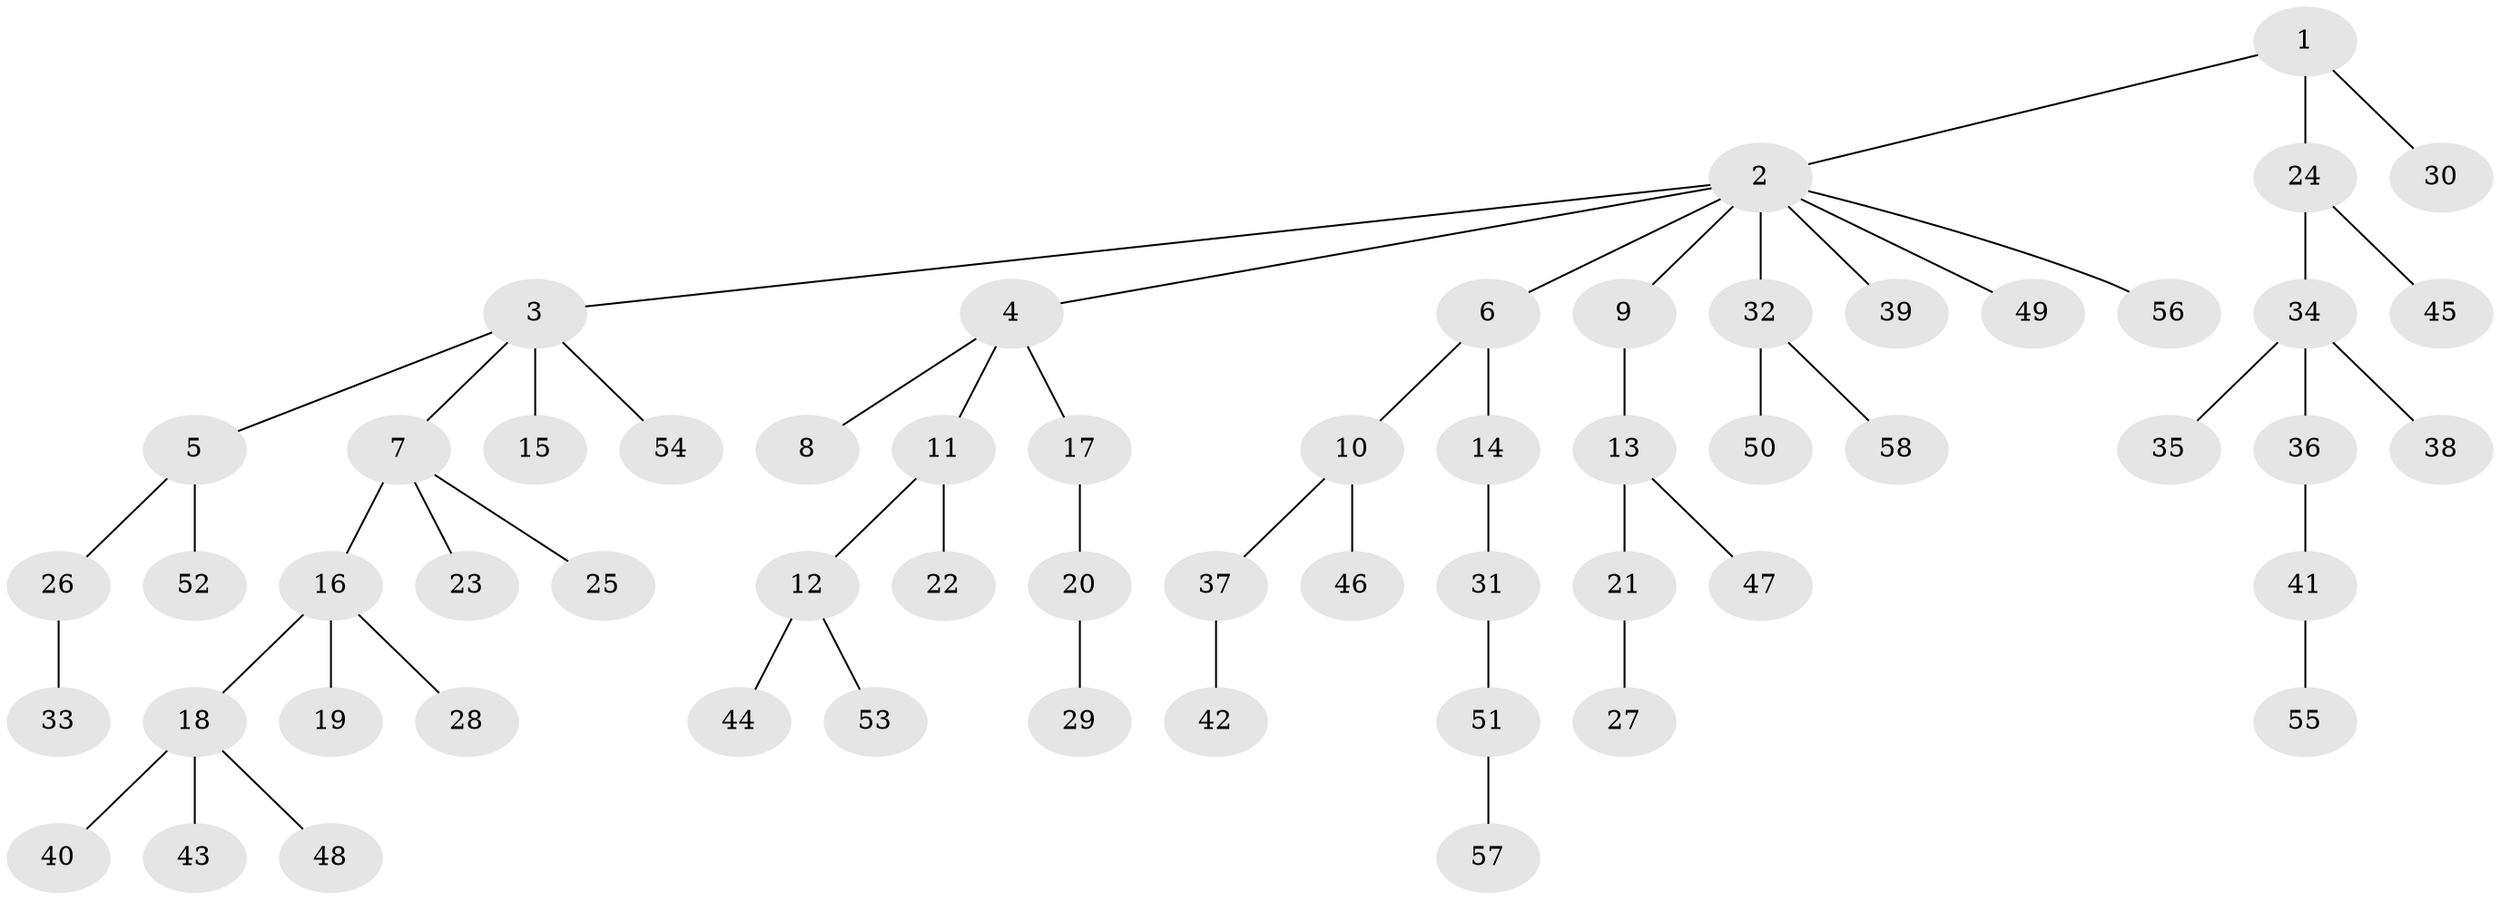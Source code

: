 // coarse degree distribution, {2: 0.3, 11: 0.025, 4: 0.025, 3: 0.05, 6: 0.025, 1: 0.55, 5: 0.025}
// Generated by graph-tools (version 1.1) at 2025/52/02/27/25 19:52:12]
// undirected, 58 vertices, 57 edges
graph export_dot {
graph [start="1"]
  node [color=gray90,style=filled];
  1;
  2;
  3;
  4;
  5;
  6;
  7;
  8;
  9;
  10;
  11;
  12;
  13;
  14;
  15;
  16;
  17;
  18;
  19;
  20;
  21;
  22;
  23;
  24;
  25;
  26;
  27;
  28;
  29;
  30;
  31;
  32;
  33;
  34;
  35;
  36;
  37;
  38;
  39;
  40;
  41;
  42;
  43;
  44;
  45;
  46;
  47;
  48;
  49;
  50;
  51;
  52;
  53;
  54;
  55;
  56;
  57;
  58;
  1 -- 2;
  1 -- 24;
  1 -- 30;
  2 -- 3;
  2 -- 4;
  2 -- 6;
  2 -- 9;
  2 -- 32;
  2 -- 39;
  2 -- 49;
  2 -- 56;
  3 -- 5;
  3 -- 7;
  3 -- 15;
  3 -- 54;
  4 -- 8;
  4 -- 11;
  4 -- 17;
  5 -- 26;
  5 -- 52;
  6 -- 10;
  6 -- 14;
  7 -- 16;
  7 -- 23;
  7 -- 25;
  9 -- 13;
  10 -- 37;
  10 -- 46;
  11 -- 12;
  11 -- 22;
  12 -- 44;
  12 -- 53;
  13 -- 21;
  13 -- 47;
  14 -- 31;
  16 -- 18;
  16 -- 19;
  16 -- 28;
  17 -- 20;
  18 -- 40;
  18 -- 43;
  18 -- 48;
  20 -- 29;
  21 -- 27;
  24 -- 34;
  24 -- 45;
  26 -- 33;
  31 -- 51;
  32 -- 50;
  32 -- 58;
  34 -- 35;
  34 -- 36;
  34 -- 38;
  36 -- 41;
  37 -- 42;
  41 -- 55;
  51 -- 57;
}

